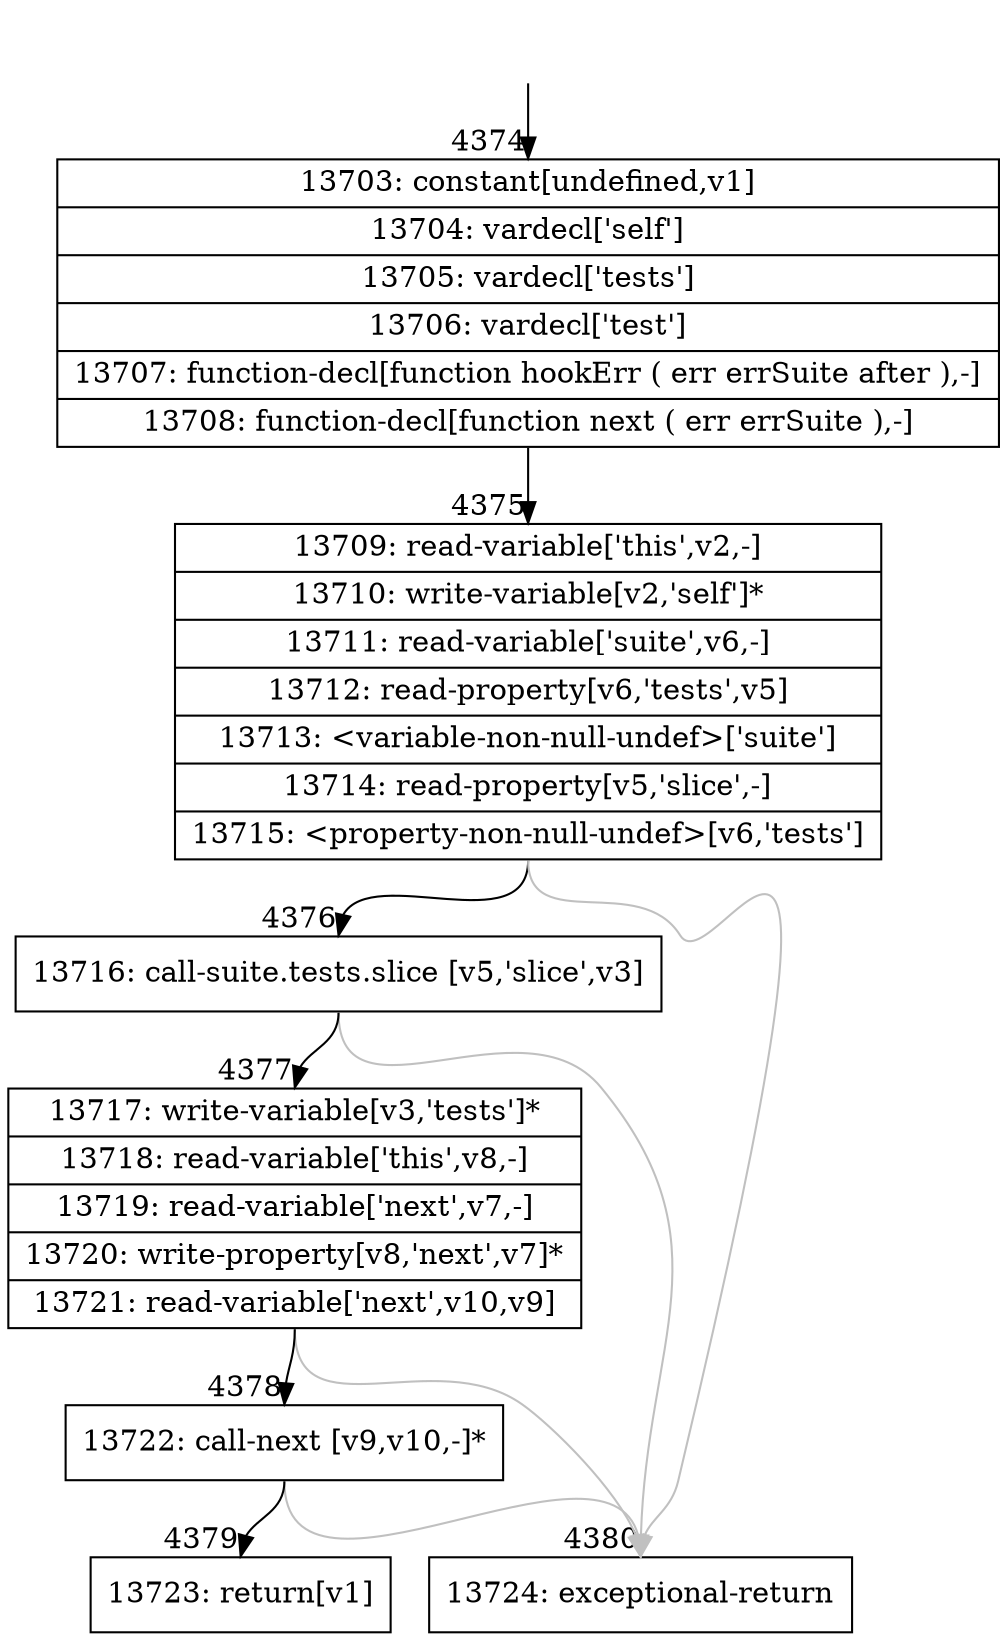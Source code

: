 digraph {
rankdir="TD"
BB_entry386[shape=none,label=""];
BB_entry386 -> BB4374 [tailport=s, headport=n, headlabel="    4374"]
BB4374 [shape=record label="{13703: constant[undefined,v1]|13704: vardecl['self']|13705: vardecl['tests']|13706: vardecl['test']|13707: function-decl[function hookErr ( err errSuite after ),-]|13708: function-decl[function next ( err errSuite ),-]}" ] 
BB4374 -> BB4375 [tailport=s, headport=n, headlabel="      4375"]
BB4375 [shape=record label="{13709: read-variable['this',v2,-]|13710: write-variable[v2,'self']*|13711: read-variable['suite',v6,-]|13712: read-property[v6,'tests',v5]|13713: \<variable-non-null-undef\>['suite']|13714: read-property[v5,'slice',-]|13715: \<property-non-null-undef\>[v6,'tests']}" ] 
BB4375 -> BB4376 [tailport=s, headport=n, headlabel="      4376"]
BB4375 -> BB4380 [tailport=s, headport=n, color=gray, headlabel="      4380"]
BB4376 [shape=record label="{13716: call-suite.tests.slice [v5,'slice',v3]}" ] 
BB4376 -> BB4377 [tailport=s, headport=n, headlabel="      4377"]
BB4376 -> BB4380 [tailport=s, headport=n, color=gray]
BB4377 [shape=record label="{13717: write-variable[v3,'tests']*|13718: read-variable['this',v8,-]|13719: read-variable['next',v7,-]|13720: write-property[v8,'next',v7]*|13721: read-variable['next',v10,v9]}" ] 
BB4377 -> BB4378 [tailport=s, headport=n, headlabel="      4378"]
BB4377 -> BB4380 [tailport=s, headport=n, color=gray]
BB4378 [shape=record label="{13722: call-next [v9,v10,-]*}" ] 
BB4378 -> BB4379 [tailport=s, headport=n, headlabel="      4379"]
BB4378 -> BB4380 [tailport=s, headport=n, color=gray]
BB4379 [shape=record label="{13723: return[v1]}" ] 
BB4380 [shape=record label="{13724: exceptional-return}" ] 
//#$~ 5084
}
